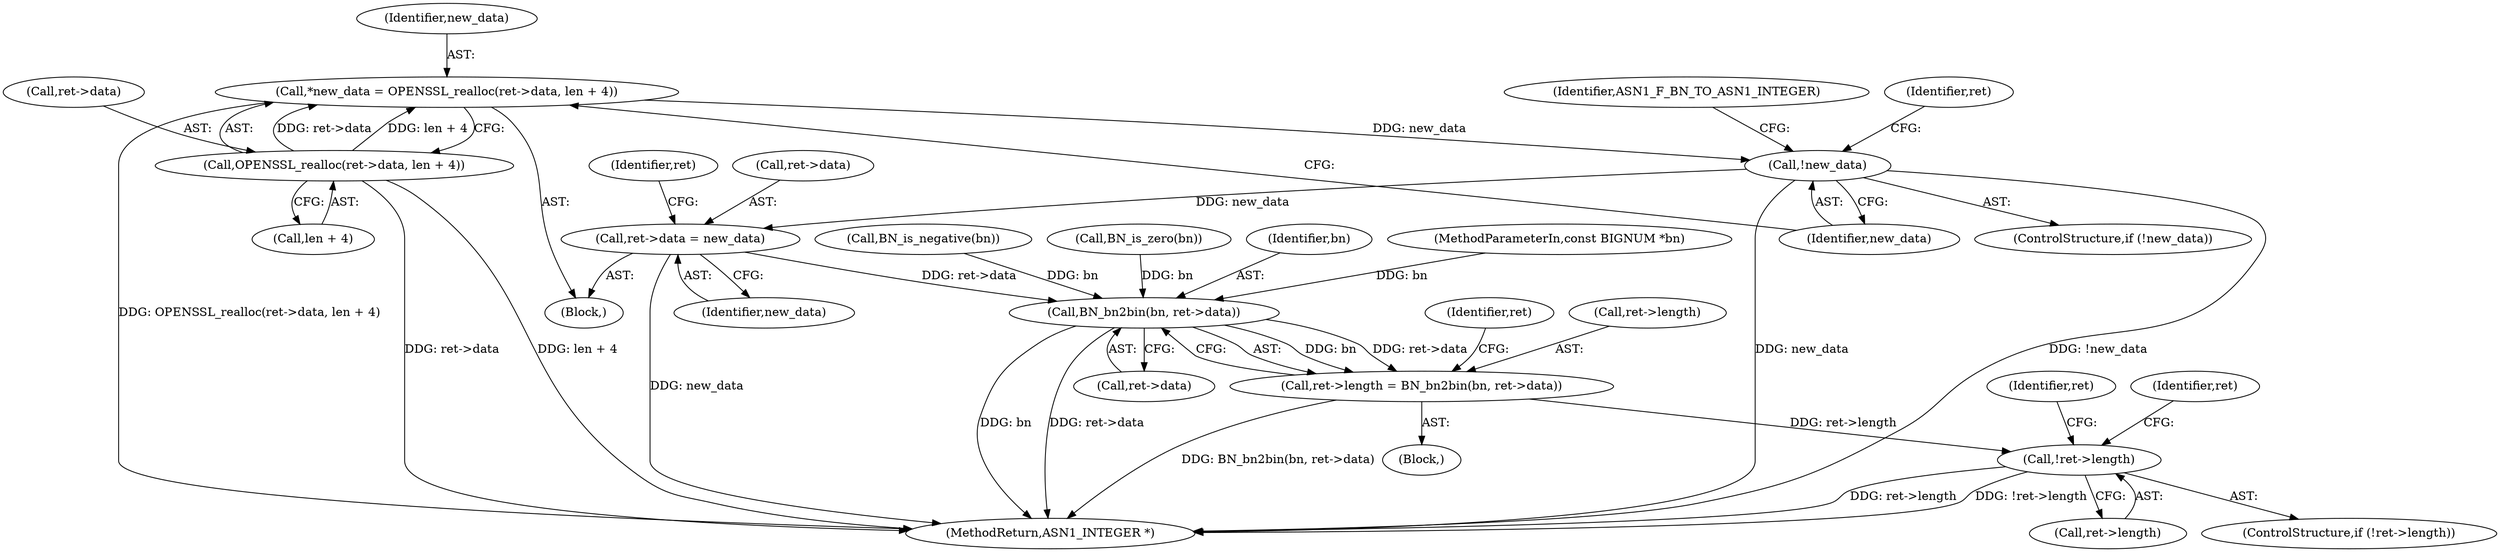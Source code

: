 digraph "0_openssl_3661bb4e7934668bd99ca777ea8b30eedfafa871@API" {
"1000160" [label="(Call,*new_data = OPENSSL_realloc(ret->data, len + 4))"];
"1000162" [label="(Call,OPENSSL_realloc(ret->data, len + 4))"];
"1000170" [label="(Call,!new_data)"];
"1000177" [label="(Call,ret->data = new_data)"];
"1000186" [label="(Call,BN_bn2bin(bn, ret->data))"];
"1000182" [label="(Call,ret->length = BN_bn2bin(bn, ret->data))"];
"1000192" [label="(Call,!ret->length)"];
"1000182" [label="(Call,ret->length = BN_bn2bin(bn, ret->data))"];
"1000166" [label="(Call,len + 4)"];
"1000188" [label="(Call,ret->data)"];
"1000220" [label="(MethodReturn,ASN1_INTEGER *)"];
"1000186" [label="(Call,BN_bn2bin(bn, ret->data))"];
"1000191" [label="(ControlStructure,if (!ret->length))"];
"1000177" [label="(Call,ret->data = new_data)"];
"1000137" [label="(Call,BN_is_zero(bn))"];
"1000194" [label="(Identifier,ret)"];
"1000104" [label="(Block,)"];
"1000171" [label="(Identifier,new_data)"];
"1000210" [label="(Identifier,ret)"];
"1000184" [label="(Identifier,ret)"];
"1000161" [label="(Identifier,new_data)"];
"1000160" [label="(Call,*new_data = OPENSSL_realloc(ret->data, len + 4))"];
"1000169" [label="(ControlStructure,if (!new_data))"];
"1000200" [label="(Identifier,ret)"];
"1000183" [label="(Call,ret->length)"];
"1000178" [label="(Call,ret->data)"];
"1000187" [label="(Identifier,bn)"];
"1000162" [label="(Call,OPENSSL_realloc(ret->data, len + 4))"];
"1000163" [label="(Call,ret->data)"];
"1000102" [label="(MethodParameterIn,const BIGNUM *bn)"];
"1000179" [label="(Identifier,ret)"];
"1000134" [label="(Call,BN_is_negative(bn))"];
"1000192" [label="(Call,!ret->length)"];
"1000170" [label="(Call,!new_data)"];
"1000174" [label="(Identifier,ASN1_F_BN_TO_ASN1_INTEGER)"];
"1000158" [label="(Block,)"];
"1000193" [label="(Call,ret->length)"];
"1000181" [label="(Identifier,new_data)"];
"1000160" -> "1000158"  [label="AST: "];
"1000160" -> "1000162"  [label="CFG: "];
"1000161" -> "1000160"  [label="AST: "];
"1000162" -> "1000160"  [label="AST: "];
"1000171" -> "1000160"  [label="CFG: "];
"1000160" -> "1000220"  [label="DDG: OPENSSL_realloc(ret->data, len + 4)"];
"1000162" -> "1000160"  [label="DDG: ret->data"];
"1000162" -> "1000160"  [label="DDG: len + 4"];
"1000160" -> "1000170"  [label="DDG: new_data"];
"1000162" -> "1000166"  [label="CFG: "];
"1000163" -> "1000162"  [label="AST: "];
"1000166" -> "1000162"  [label="AST: "];
"1000162" -> "1000220"  [label="DDG: len + 4"];
"1000162" -> "1000220"  [label="DDG: ret->data"];
"1000170" -> "1000169"  [label="AST: "];
"1000170" -> "1000171"  [label="CFG: "];
"1000171" -> "1000170"  [label="AST: "];
"1000174" -> "1000170"  [label="CFG: "];
"1000179" -> "1000170"  [label="CFG: "];
"1000170" -> "1000220"  [label="DDG: new_data"];
"1000170" -> "1000220"  [label="DDG: !new_data"];
"1000170" -> "1000177"  [label="DDG: new_data"];
"1000177" -> "1000158"  [label="AST: "];
"1000177" -> "1000181"  [label="CFG: "];
"1000178" -> "1000177"  [label="AST: "];
"1000181" -> "1000177"  [label="AST: "];
"1000184" -> "1000177"  [label="CFG: "];
"1000177" -> "1000220"  [label="DDG: new_data"];
"1000177" -> "1000186"  [label="DDG: ret->data"];
"1000186" -> "1000182"  [label="AST: "];
"1000186" -> "1000188"  [label="CFG: "];
"1000187" -> "1000186"  [label="AST: "];
"1000188" -> "1000186"  [label="AST: "];
"1000182" -> "1000186"  [label="CFG: "];
"1000186" -> "1000220"  [label="DDG: bn"];
"1000186" -> "1000220"  [label="DDG: ret->data"];
"1000186" -> "1000182"  [label="DDG: bn"];
"1000186" -> "1000182"  [label="DDG: ret->data"];
"1000134" -> "1000186"  [label="DDG: bn"];
"1000137" -> "1000186"  [label="DDG: bn"];
"1000102" -> "1000186"  [label="DDG: bn"];
"1000182" -> "1000104"  [label="AST: "];
"1000183" -> "1000182"  [label="AST: "];
"1000194" -> "1000182"  [label="CFG: "];
"1000182" -> "1000220"  [label="DDG: BN_bn2bin(bn, ret->data)"];
"1000182" -> "1000192"  [label="DDG: ret->length"];
"1000192" -> "1000191"  [label="AST: "];
"1000192" -> "1000193"  [label="CFG: "];
"1000193" -> "1000192"  [label="AST: "];
"1000200" -> "1000192"  [label="CFG: "];
"1000210" -> "1000192"  [label="CFG: "];
"1000192" -> "1000220"  [label="DDG: ret->length"];
"1000192" -> "1000220"  [label="DDG: !ret->length"];
}
